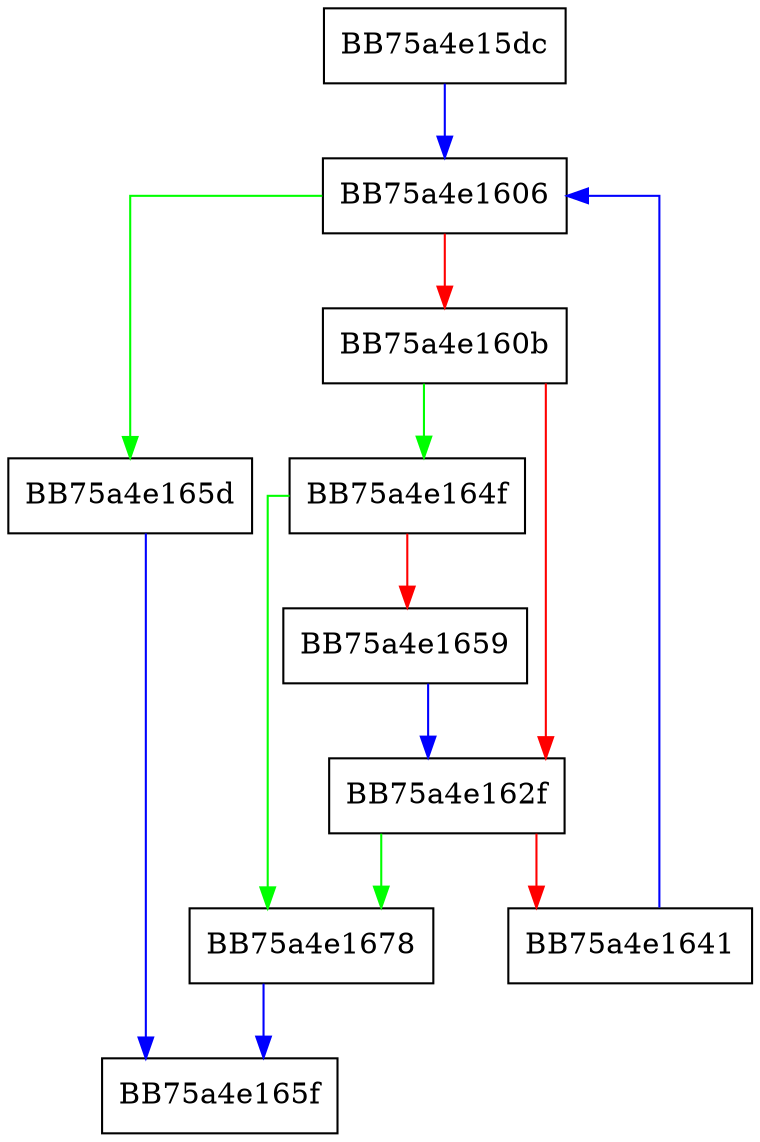digraph buildPaths {
  node [shape="box"];
  graph [splines=ortho];
  BB75a4e15dc -> BB75a4e1606 [color="blue"];
  BB75a4e1606 -> BB75a4e165d [color="green"];
  BB75a4e1606 -> BB75a4e160b [color="red"];
  BB75a4e160b -> BB75a4e164f [color="green"];
  BB75a4e160b -> BB75a4e162f [color="red"];
  BB75a4e162f -> BB75a4e1678 [color="green"];
  BB75a4e162f -> BB75a4e1641 [color="red"];
  BB75a4e1641 -> BB75a4e1606 [color="blue"];
  BB75a4e164f -> BB75a4e1678 [color="green"];
  BB75a4e164f -> BB75a4e1659 [color="red"];
  BB75a4e1659 -> BB75a4e162f [color="blue"];
  BB75a4e165d -> BB75a4e165f [color="blue"];
  BB75a4e1678 -> BB75a4e165f [color="blue"];
}